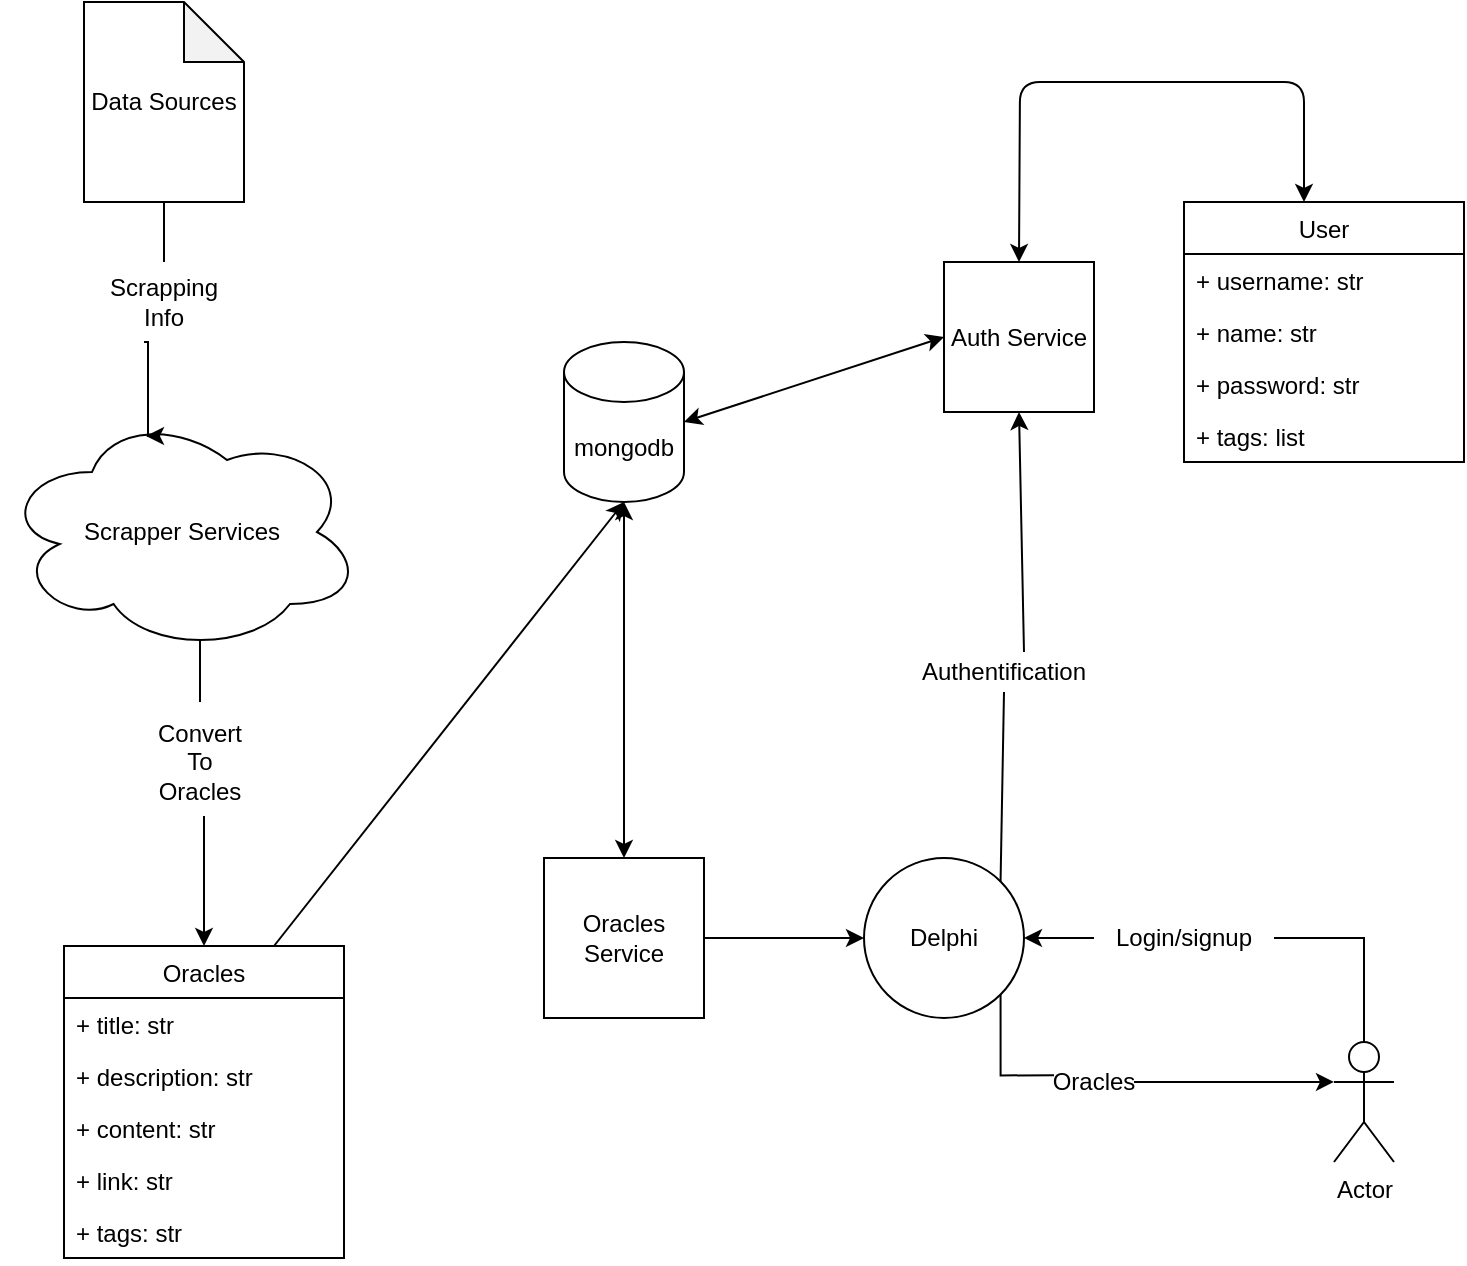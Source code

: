 <mxfile version="14.6.9" type="github">
  <diagram id="IHsc7qkIcgitQyxNzFti" name="Page-1">
    <mxGraphModel dx="1382" dy="764" grid="1" gridSize="10" guides="1" tooltips="1" connect="1" arrows="1" fold="1" page="1" pageScale="1" pageWidth="850" pageHeight="1100" math="0" shadow="0">
      <root>
        <mxCell id="0" />
        <mxCell id="1" parent="0" />
        <mxCell id="yIgMNr33RHqhgbIxj7Ki-1" value="mongodb" style="shape=cylinder3;whiteSpace=wrap;html=1;boundedLbl=1;backgroundOutline=1;size=15;" vertex="1" parent="1">
          <mxGeometry x="331" y="406" width="60" height="80" as="geometry" />
        </mxCell>
        <object label="User" id="yIgMNr33RHqhgbIxj7Ki-5">
          <mxCell style="swimlane;fontStyle=0;childLayout=stackLayout;horizontal=1;startSize=26;fillColor=none;horizontalStack=0;resizeParent=1;resizeParentMax=0;resizeLast=0;collapsible=1;marginBottom=0;" vertex="1" parent="1">
            <mxGeometry x="641" y="336" width="140" height="130" as="geometry">
              <mxRectangle x="540" y="640" width="60" height="26" as="alternateBounds" />
            </mxGeometry>
          </mxCell>
        </object>
        <mxCell id="yIgMNr33RHqhgbIxj7Ki-6" value="+ username: str" style="text;strokeColor=none;fillColor=none;align=left;verticalAlign=top;spacingLeft=4;spacingRight=4;overflow=hidden;rotatable=0;points=[[0,0.5],[1,0.5]];portConstraint=eastwest;" vertex="1" parent="yIgMNr33RHqhgbIxj7Ki-5">
          <mxGeometry y="26" width="140" height="26" as="geometry" />
        </mxCell>
        <mxCell id="yIgMNr33RHqhgbIxj7Ki-7" value="+ name: str" style="text;strokeColor=none;fillColor=none;align=left;verticalAlign=top;spacingLeft=4;spacingRight=4;overflow=hidden;rotatable=0;points=[[0,0.5],[1,0.5]];portConstraint=eastwest;" vertex="1" parent="yIgMNr33RHqhgbIxj7Ki-5">
          <mxGeometry y="52" width="140" height="26" as="geometry" />
        </mxCell>
        <object label="+ password: str" id="yIgMNr33RHqhgbIxj7Ki-8">
          <mxCell style="text;strokeColor=none;fillColor=none;align=left;verticalAlign=top;spacingLeft=4;spacingRight=4;overflow=hidden;rotatable=0;points=[[0,0.5],[1,0.5]];portConstraint=eastwest;" vertex="1" parent="yIgMNr33RHqhgbIxj7Ki-5">
            <mxGeometry y="78" width="140" height="26" as="geometry" />
          </mxCell>
        </object>
        <object label="+ tags: list" id="yIgMNr33RHqhgbIxj7Ki-10">
          <mxCell style="text;strokeColor=none;fillColor=none;align=left;verticalAlign=top;spacingLeft=4;spacingRight=4;overflow=hidden;rotatable=0;points=[[0,0.5],[1,0.5]];portConstraint=eastwest;" vertex="1" parent="yIgMNr33RHqhgbIxj7Ki-5">
            <mxGeometry y="104" width="140" height="26" as="geometry" />
          </mxCell>
        </object>
        <object label="Oracles" id="yIgMNr33RHqhgbIxj7Ki-12">
          <mxCell style="swimlane;fontStyle=0;childLayout=stackLayout;horizontal=1;startSize=26;fillColor=none;horizontalStack=0;resizeParent=1;resizeParentMax=0;resizeLast=0;collapsible=1;marginBottom=0;" vertex="1" parent="1">
            <mxGeometry x="81" y="708" width="140" height="156" as="geometry">
              <mxRectangle x="540" y="640" width="60" height="26" as="alternateBounds" />
            </mxGeometry>
          </mxCell>
        </object>
        <mxCell id="yIgMNr33RHqhgbIxj7Ki-13" value="+ title: str" style="text;strokeColor=none;fillColor=none;align=left;verticalAlign=top;spacingLeft=4;spacingRight=4;overflow=hidden;rotatable=0;points=[[0,0.5],[1,0.5]];portConstraint=eastwest;" vertex="1" parent="yIgMNr33RHqhgbIxj7Ki-12">
          <mxGeometry y="26" width="140" height="26" as="geometry" />
        </mxCell>
        <mxCell id="yIgMNr33RHqhgbIxj7Ki-14" value="+ description: str" style="text;strokeColor=none;fillColor=none;align=left;verticalAlign=top;spacingLeft=4;spacingRight=4;overflow=hidden;rotatable=0;points=[[0,0.5],[1,0.5]];portConstraint=eastwest;" vertex="1" parent="yIgMNr33RHqhgbIxj7Ki-12">
          <mxGeometry y="52" width="140" height="26" as="geometry" />
        </mxCell>
        <object label="+ content: str" id="yIgMNr33RHqhgbIxj7Ki-15">
          <mxCell style="text;strokeColor=none;fillColor=none;align=left;verticalAlign=top;spacingLeft=4;spacingRight=4;overflow=hidden;rotatable=0;points=[[0,0.5],[1,0.5]];portConstraint=eastwest;" vertex="1" parent="yIgMNr33RHqhgbIxj7Ki-12">
            <mxGeometry y="78" width="140" height="26" as="geometry" />
          </mxCell>
        </object>
        <object label="+ link: str" id="yIgMNr33RHqhgbIxj7Ki-16">
          <mxCell style="text;strokeColor=none;fillColor=none;align=left;verticalAlign=top;spacingLeft=4;spacingRight=4;overflow=hidden;rotatable=0;points=[[0,0.5],[1,0.5]];portConstraint=eastwest;" vertex="1" parent="yIgMNr33RHqhgbIxj7Ki-12">
            <mxGeometry y="104" width="140" height="26" as="geometry" />
          </mxCell>
        </object>
        <object label="+ tags: str" id="yIgMNr33RHqhgbIxj7Ki-22">
          <mxCell style="text;strokeColor=none;fillColor=none;align=left;verticalAlign=top;spacingLeft=4;spacingRight=4;overflow=hidden;rotatable=0;points=[[0,0.5],[1,0.5]];portConstraint=eastwest;" vertex="1" parent="yIgMNr33RHqhgbIxj7Ki-12">
            <mxGeometry y="130" width="140" height="26" as="geometry" />
          </mxCell>
        </object>
        <mxCell id="yIgMNr33RHqhgbIxj7Ki-23" value="Auth Service" style="whiteSpace=wrap;html=1;aspect=fixed;" vertex="1" parent="1">
          <mxGeometry x="521" y="366" width="75" height="75" as="geometry" />
        </mxCell>
        <mxCell id="yIgMNr33RHqhgbIxj7Ki-24" value="" style="endArrow=classic;startArrow=classic;html=1;entryX=0.5;entryY=0;entryDx=0;entryDy=0;" edge="1" parent="1" target="yIgMNr33RHqhgbIxj7Ki-23">
          <mxGeometry width="50" height="50" relative="1" as="geometry">
            <mxPoint x="701" y="336" as="sourcePoint" />
            <mxPoint x="691" y="756" as="targetPoint" />
            <Array as="points">
              <mxPoint x="701" y="276" />
              <mxPoint x="559" y="276" />
            </Array>
          </mxGeometry>
        </mxCell>
        <mxCell id="yIgMNr33RHqhgbIxj7Ki-25" value="" style="endArrow=classic;startArrow=classic;html=1;exitX=1;exitY=0.5;exitDx=0;exitDy=0;exitPerimeter=0;entryX=0;entryY=0.5;entryDx=0;entryDy=0;" edge="1" parent="1" source="yIgMNr33RHqhgbIxj7Ki-1" target="yIgMNr33RHqhgbIxj7Ki-23">
          <mxGeometry width="50" height="50" relative="1" as="geometry">
            <mxPoint x="561" y="636" as="sourcePoint" />
            <mxPoint x="611" y="586" as="targetPoint" />
            <Array as="points" />
          </mxGeometry>
        </mxCell>
        <mxCell id="yIgMNr33RHqhgbIxj7Ki-47" style="edgeStyle=orthogonalEdgeStyle;rounded=0;orthogonalLoop=1;jettySize=auto;html=1;exitX=0.55;exitY=0.95;exitDx=0;exitDy=0;exitPerimeter=0;startArrow=none;" edge="1" parent="1" source="yIgMNr33RHqhgbIxj7Ki-48" target="yIgMNr33RHqhgbIxj7Ki-12">
          <mxGeometry relative="1" as="geometry" />
        </mxCell>
        <mxCell id="yIgMNr33RHqhgbIxj7Ki-26" value="Scrapper Services" style="ellipse;shape=cloud;whiteSpace=wrap;html=1;" vertex="1" parent="1">
          <mxGeometry x="50" y="441" width="180" height="120" as="geometry" />
        </mxCell>
        <mxCell id="yIgMNr33RHqhgbIxj7Ki-37" style="edgeStyle=orthogonalEdgeStyle;rounded=0;orthogonalLoop=1;jettySize=auto;html=1;exitX=1;exitY=0.5;exitDx=0;exitDy=0;entryX=0;entryY=0.333;entryDx=0;entryDy=0;entryPerimeter=0;startArrow=none;" edge="1" parent="1" source="yIgMNr33RHqhgbIxj7Ki-38" target="yIgMNr33RHqhgbIxj7Ki-29">
          <mxGeometry relative="1" as="geometry">
            <Array as="points" />
          </mxGeometry>
        </mxCell>
        <mxCell id="yIgMNr33RHqhgbIxj7Ki-27" value="Delphi" style="ellipse;whiteSpace=wrap;html=1;aspect=fixed;" vertex="1" parent="1">
          <mxGeometry x="481" y="664" width="80" height="80" as="geometry" />
        </mxCell>
        <mxCell id="yIgMNr33RHqhgbIxj7Ki-33" style="edgeStyle=orthogonalEdgeStyle;rounded=0;orthogonalLoop=1;jettySize=auto;html=1;exitX=0;exitY=0.5;exitDx=0;exitDy=0;entryX=1;entryY=0.5;entryDx=0;entryDy=0;startArrow=none;" edge="1" parent="1" source="yIgMNr33RHqhgbIxj7Ki-34" target="yIgMNr33RHqhgbIxj7Ki-27">
          <mxGeometry relative="1" as="geometry">
            <mxPoint x="656" y="766" as="targetPoint" />
            <Array as="points" />
          </mxGeometry>
        </mxCell>
        <mxCell id="yIgMNr33RHqhgbIxj7Ki-29" value="Actor" style="shape=umlActor;verticalLabelPosition=bottom;verticalAlign=top;html=1;outlineConnect=0;" vertex="1" parent="1">
          <mxGeometry x="716" y="756" width="30" height="60" as="geometry" />
        </mxCell>
        <mxCell id="yIgMNr33RHqhgbIxj7Ki-30" value="" style="endArrow=classic;html=1;exitX=0.75;exitY=0;exitDx=0;exitDy=0;entryX=0.5;entryY=1;entryDx=0;entryDy=0;startArrow=none;" edge="1" parent="1" source="yIgMNr33RHqhgbIxj7Ki-31" target="yIgMNr33RHqhgbIxj7Ki-23">
          <mxGeometry width="50" height="50" relative="1" as="geometry">
            <mxPoint x="451" y="646" as="sourcePoint" />
            <mxPoint x="501" y="596" as="targetPoint" />
          </mxGeometry>
        </mxCell>
        <mxCell id="yIgMNr33RHqhgbIxj7Ki-31" value="Authentification" style="text;html=1;strokeColor=none;fillColor=none;align=center;verticalAlign=middle;whiteSpace=wrap;rounded=0;" vertex="1" parent="1">
          <mxGeometry x="531" y="561" width="40" height="20" as="geometry" />
        </mxCell>
        <mxCell id="yIgMNr33RHqhgbIxj7Ki-32" value="" style="endArrow=none;html=1;exitX=1;exitY=0;exitDx=0;exitDy=0;entryX=0.5;entryY=1;entryDx=0;entryDy=0;" edge="1" parent="1" source="yIgMNr33RHqhgbIxj7Ki-27" target="yIgMNr33RHqhgbIxj7Ki-31">
          <mxGeometry width="50" height="50" relative="1" as="geometry">
            <mxPoint x="439.284" y="675.716" as="sourcePoint" />
            <mxPoint x="558.5" y="441" as="targetPoint" />
          </mxGeometry>
        </mxCell>
        <mxCell id="yIgMNr33RHqhgbIxj7Ki-34" value="Login/signup" style="text;html=1;strokeColor=none;fillColor=none;align=center;verticalAlign=middle;whiteSpace=wrap;rounded=0;" vertex="1" parent="1">
          <mxGeometry x="596" y="694" width="90" height="20" as="geometry" />
        </mxCell>
        <mxCell id="yIgMNr33RHqhgbIxj7Ki-35" value="" style="edgeStyle=orthogonalEdgeStyle;rounded=0;orthogonalLoop=1;jettySize=auto;html=1;entryX=1;entryY=0.5;entryDx=0;entryDy=0;endArrow=none;exitX=0.5;exitY=0;exitDx=0;exitDy=0;exitPerimeter=0;" edge="1" parent="1" source="yIgMNr33RHqhgbIxj7Ki-29" target="yIgMNr33RHqhgbIxj7Ki-34">
          <mxGeometry relative="1" as="geometry">
            <mxPoint x="496" y="704" as="targetPoint" />
            <mxPoint x="731" y="756" as="sourcePoint" />
            <Array as="points">
              <mxPoint x="731" y="704" />
            </Array>
          </mxGeometry>
        </mxCell>
        <mxCell id="yIgMNr33RHqhgbIxj7Ki-38" value="Oracles" style="text;html=1;strokeColor=none;fillColor=none;align=center;verticalAlign=middle;whiteSpace=wrap;rounded=0;" vertex="1" parent="1">
          <mxGeometry x="576" y="766" width="40" height="20" as="geometry" />
        </mxCell>
        <mxCell id="yIgMNr33RHqhgbIxj7Ki-39" value="" style="edgeStyle=orthogonalEdgeStyle;rounded=0;orthogonalLoop=1;jettySize=auto;html=1;exitX=1;exitY=1;exitDx=0;exitDy=0;entryX=0;entryY=0.333;entryDx=0;entryDy=0;entryPerimeter=0;endArrow=none;" edge="1" parent="1" source="yIgMNr33RHqhgbIxj7Ki-27" target="yIgMNr33RHqhgbIxj7Ki-38">
          <mxGeometry relative="1" as="geometry">
            <mxPoint x="484.284" y="732.284" as="sourcePoint" />
            <mxPoint x="716" y="776" as="targetPoint" />
            <Array as="points">
              <mxPoint x="549" y="773" />
            </Array>
          </mxGeometry>
        </mxCell>
        <mxCell id="yIgMNr33RHqhgbIxj7Ki-44" style="edgeStyle=orthogonalEdgeStyle;rounded=0;orthogonalLoop=1;jettySize=auto;html=1;entryX=0.4;entryY=0.1;entryDx=0;entryDy=0;entryPerimeter=0;startArrow=none;exitX=0.25;exitY=1;exitDx=0;exitDy=0;" edge="1" parent="1" source="yIgMNr33RHqhgbIxj7Ki-42" target="yIgMNr33RHqhgbIxj7Ki-26">
          <mxGeometry relative="1" as="geometry">
            <mxPoint x="131" y="426" as="sourcePoint" />
            <Array as="points">
              <mxPoint x="123" y="406" />
            </Array>
          </mxGeometry>
        </mxCell>
        <mxCell id="yIgMNr33RHqhgbIxj7Ki-40" value="Data Sources" style="shape=note;whiteSpace=wrap;html=1;backgroundOutline=1;darkOpacity=0.05;" vertex="1" parent="1">
          <mxGeometry x="91" y="236" width="80" height="100" as="geometry" />
        </mxCell>
        <mxCell id="yIgMNr33RHqhgbIxj7Ki-42" value="Scrapping Info" style="text;html=1;strokeColor=none;fillColor=none;align=center;verticalAlign=middle;whiteSpace=wrap;rounded=0;" vertex="1" parent="1">
          <mxGeometry x="111" y="366" width="40" height="40" as="geometry" />
        </mxCell>
        <mxCell id="yIgMNr33RHqhgbIxj7Ki-45" value="" style="edgeStyle=orthogonalEdgeStyle;rounded=0;orthogonalLoop=1;jettySize=auto;html=1;exitX=0.5;exitY=1;exitDx=0;exitDy=0;exitPerimeter=0;entryX=0.5;entryY=0;entryDx=0;entryDy=0;endArrow=none;" edge="1" parent="1" source="yIgMNr33RHqhgbIxj7Ki-40" target="yIgMNr33RHqhgbIxj7Ki-42">
          <mxGeometry relative="1" as="geometry">
            <mxPoint x="131" y="336" as="sourcePoint" />
            <mxPoint x="133" y="453" as="targetPoint" />
            <Array as="points">
              <mxPoint x="131" y="336" />
              <mxPoint x="131" y="366" />
            </Array>
          </mxGeometry>
        </mxCell>
        <mxCell id="yIgMNr33RHqhgbIxj7Ki-48" value="Convert To Oracles" style="text;html=1;strokeColor=none;fillColor=none;align=center;verticalAlign=middle;whiteSpace=wrap;rounded=0;" vertex="1" parent="1">
          <mxGeometry x="129" y="586" width="40" height="60" as="geometry" />
        </mxCell>
        <mxCell id="yIgMNr33RHqhgbIxj7Ki-49" value="" style="edgeStyle=orthogonalEdgeStyle;rounded=0;orthogonalLoop=1;jettySize=auto;html=1;exitX=0.55;exitY=0.95;exitDx=0;exitDy=0;exitPerimeter=0;endArrow=none;" edge="1" parent="1" source="yIgMNr33RHqhgbIxj7Ki-26" target="yIgMNr33RHqhgbIxj7Ki-48">
          <mxGeometry relative="1" as="geometry">
            <mxPoint x="150" y="555" as="sourcePoint" />
            <mxPoint x="161" y="626" as="targetPoint" />
          </mxGeometry>
        </mxCell>
        <mxCell id="yIgMNr33RHqhgbIxj7Ki-50" value="" style="endArrow=classic;html=1;entryX=0.5;entryY=1;entryDx=0;entryDy=0;entryPerimeter=0;exitX=0.75;exitY=0;exitDx=0;exitDy=0;" edge="1" parent="1" source="yIgMNr33RHqhgbIxj7Ki-12" target="yIgMNr33RHqhgbIxj7Ki-1">
          <mxGeometry width="50" height="50" relative="1" as="geometry">
            <mxPoint x="311" y="576" as="sourcePoint" />
            <mxPoint x="361" y="526" as="targetPoint" />
          </mxGeometry>
        </mxCell>
        <mxCell id="yIgMNr33RHqhgbIxj7Ki-58" style="edgeStyle=orthogonalEdgeStyle;rounded=0;orthogonalLoop=1;jettySize=auto;html=1;exitX=1;exitY=0.5;exitDx=0;exitDy=0;entryX=0;entryY=0.5;entryDx=0;entryDy=0;" edge="1" parent="1" source="yIgMNr33RHqhgbIxj7Ki-51" target="yIgMNr33RHqhgbIxj7Ki-27">
          <mxGeometry relative="1" as="geometry" />
        </mxCell>
        <mxCell id="yIgMNr33RHqhgbIxj7Ki-51" value="Oracles Service" style="whiteSpace=wrap;html=1;aspect=fixed;" vertex="1" parent="1">
          <mxGeometry x="321" y="664" width="80" height="80" as="geometry" />
        </mxCell>
        <mxCell id="yIgMNr33RHqhgbIxj7Ki-52" value="" style="endArrow=classic;startArrow=classic;html=1;exitX=0.5;exitY=0;exitDx=0;exitDy=0;entryX=0.5;entryY=1;entryDx=0;entryDy=0;entryPerimeter=0;" edge="1" parent="1" source="yIgMNr33RHqhgbIxj7Ki-51" target="yIgMNr33RHqhgbIxj7Ki-1">
          <mxGeometry width="50" height="50" relative="1" as="geometry">
            <mxPoint x="341" y="596" as="sourcePoint" />
            <mxPoint x="361" y="466" as="targetPoint" />
          </mxGeometry>
        </mxCell>
      </root>
    </mxGraphModel>
  </diagram>
</mxfile>
